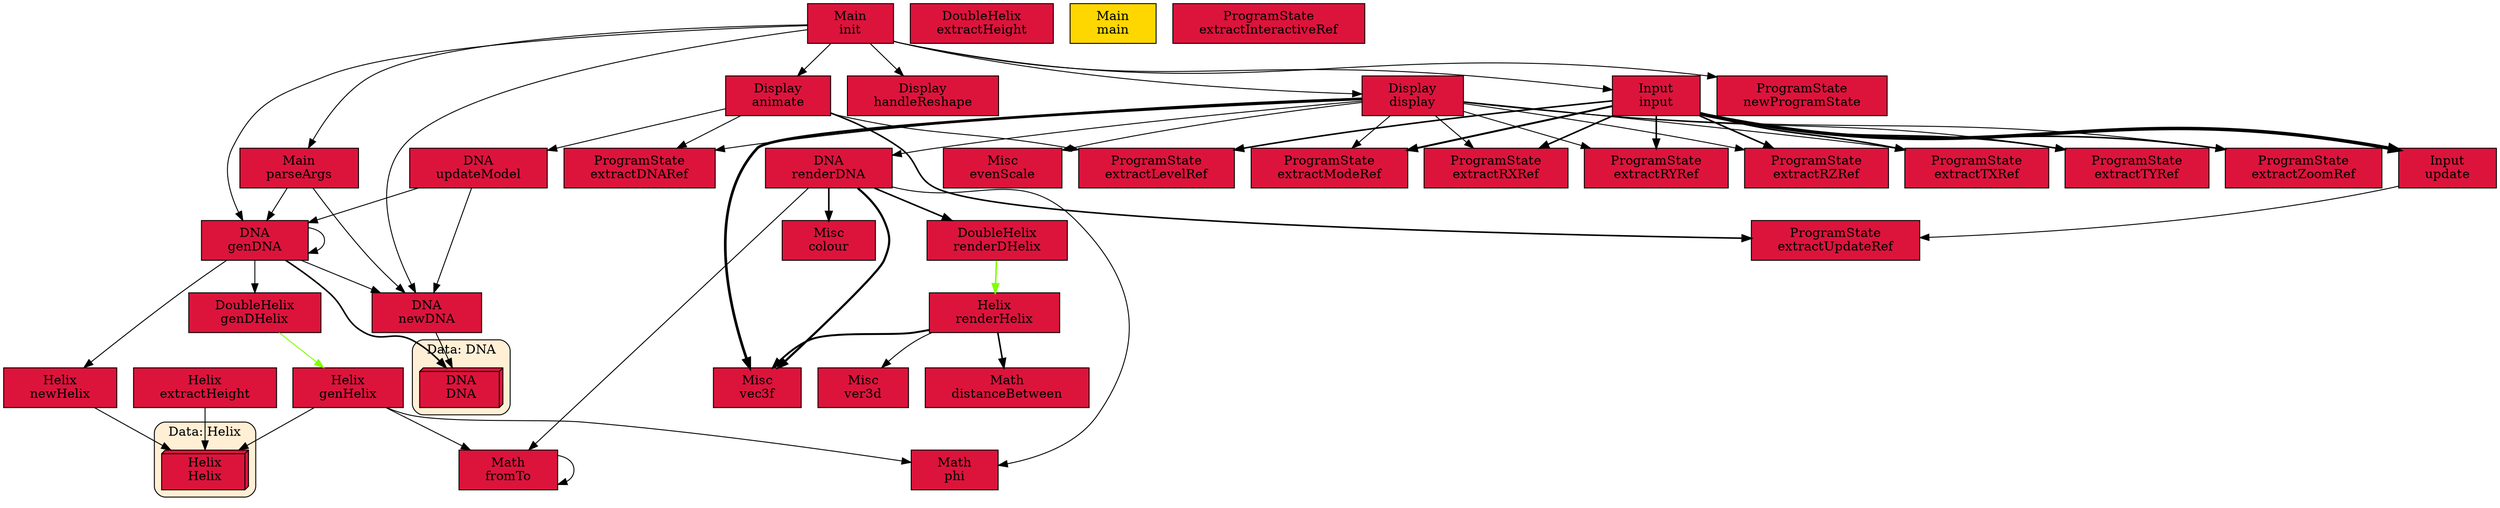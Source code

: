 digraph "Entire Codebase" {
    node [margin="0.4,0.1"
         ,style=filled];
    subgraph cluster_Data_DNA {
        graph [label="Data: DNA"
              ,style="filled,rounded"
              ,fillcolor=papayawhip];
        1 [label="DNA\nDNA"
          ,shape=box3d
          ,fillcolor=crimson
          ,style="filled,solid"];
    }
    subgraph cluster_Data_Helix {
        graph [label="Data: Helix"
              ,style="filled,rounded"
              ,fillcolor=papayawhip];
        12 [label="Helix\nHelix"
           ,shape=box3d
           ,fillcolor=crimson
           ,style="filled,solid"];
    }
    2 [label="DNA\ngenDNA"
      ,shape=box
      ,fillcolor=crimson
      ,style="filled,solid"];
    3 [label="DNA\nnewDNA"
      ,shape=box
      ,fillcolor=crimson
      ,style="filled,solid"];
    4 [label="DNA\nrenderDNA"
      ,shape=box
      ,fillcolor=crimson
      ,style="filled,solid"];
    5 [label="DNA\nupdateModel"
      ,shape=box
      ,fillcolor=crimson
      ,style="filled,solid"];
    6 [label="Display\nanimate"
      ,shape=box
      ,fillcolor=crimson
      ,style="filled,solid"];
    7 [label="Display\ndisplay"
      ,shape=box
      ,fillcolor=crimson
      ,style="filled,solid"];
    8 [label="Display\nhandleReshape"
      ,shape=box
      ,fillcolor=crimson
      ,style="filled,solid"];
    9 [label="DoubleHelix\nextractHeight"
      ,shape=box
      ,fillcolor=crimson
      ,style="filled,solid"];
    10 [label="DoubleHelix\ngenDHelix"
       ,shape=box
       ,fillcolor=crimson
       ,style="filled,solid"];
    11 [label="DoubleHelix\nrenderDHelix"
       ,shape=box
       ,fillcolor=crimson
       ,style="filled,solid"];
    13 [label="Helix\nextractHeight"
       ,shape=box
       ,fillcolor=crimson
       ,style="filled,solid"];
    14 [label="Helix\ngenHelix"
       ,shape=box
       ,fillcolor=crimson
       ,style="filled,solid"];
    15 [label="Helix\nnewHelix"
       ,shape=box
       ,fillcolor=crimson
       ,style="filled,solid"];
    16 [label="Helix\nrenderHelix"
       ,shape=box
       ,fillcolor=crimson
       ,style="filled,solid"];
    17 [label="Input\ninput"
       ,shape=box
       ,fillcolor=crimson
       ,style="filled,solid"];
    18 [label="Input\nupdate"
       ,shape=box
       ,fillcolor=crimson
       ,style="filled,solid"];
    19 [label="Main\ninit"
       ,shape=box
       ,fillcolor=crimson
       ,style="filled,solid"];
    20 [label="Main\nmain"
       ,shape=box
       ,fillcolor=gold
       ,style="filled,solid"];
    21 [label="Main\nparseArgs"
       ,shape=box
       ,fillcolor=crimson
       ,style="filled,solid"];
    22 [label="Math\ndistanceBetween"
       ,shape=box
       ,fillcolor=crimson
       ,style="filled,solid"];
    23 [label="Math\nfromTo"
       ,shape=box
       ,fillcolor=crimson
       ,style="filled,solid"];
    24 [label="Math\nphi"
       ,shape=box
       ,fillcolor=crimson
       ,style="filled,solid"];
    25 [label="Misc\ncolour"
       ,shape=box
       ,fillcolor=crimson
       ,style="filled,solid"];
    26 [label="Misc\nevenScale"
       ,shape=box
       ,fillcolor=crimson
       ,style="filled,solid"];
    27 [label="Misc\nvec3f"
       ,shape=box
       ,fillcolor=crimson
       ,style="filled,solid"];
    28 [label="Misc\nver3d"
       ,shape=box
       ,fillcolor=crimson
       ,style="filled,solid"];
    29 [label="ProgramState\nextractDNARef"
       ,shape=box
       ,fillcolor=crimson
       ,style="filled,solid"];
    30 [label="ProgramState\nextractInteractiveRef"
       ,shape=box
       ,fillcolor=crimson
       ,style="filled,solid"];
    31 [label="ProgramState\nextractLevelRef"
       ,shape=box
       ,fillcolor=crimson
       ,style="filled,solid"];
    32 [label="ProgramState\nextractModeRef"
       ,shape=box
       ,fillcolor=crimson
       ,style="filled,solid"];
    33 [label="ProgramState\nextractRXRef"
       ,shape=box
       ,fillcolor=crimson
       ,style="filled,solid"];
    34 [label="ProgramState\nextractRYRef"
       ,shape=box
       ,fillcolor=crimson
       ,style="filled,solid"];
    35 [label="ProgramState\nextractRZRef"
       ,shape=box
       ,fillcolor=crimson
       ,style="filled,solid"];
    36 [label="ProgramState\nextractTXRef"
       ,shape=box
       ,fillcolor=crimson
       ,style="filled,solid"];
    37 [label="ProgramState\nextractTYRef"
       ,shape=box
       ,fillcolor=crimson
       ,style="filled,solid"];
    38 [label="ProgramState\nextractUpdateRef"
       ,shape=box
       ,fillcolor=crimson
       ,style="filled,solid"];
    39 [label="ProgramState\nextractZoomRef"
       ,shape=box
       ,fillcolor=crimson
       ,style="filled,solid"];
    40 [label="ProgramState\nnewProgramState"
       ,shape=box
       ,fillcolor=crimson
       ,style="filled,solid"];
    2 -> 1 [penwidth=1.6931471805599454
           ,color=black];
    2 -> 2 [penwidth=1,color=black];
    2 -> 3 [penwidth=1,color=black];
    2 -> 10 [penwidth=1
            ,color=black];
    2 -> 15 [penwidth=1
            ,color=black];
    3 -> 1 [penwidth=1,color=black];
    4 -> 11 [penwidth=1.6931471805599454
            ,color=black];
    4 -> 23 [penwidth=1
            ,color=black];
    4 -> 24 [penwidth=1
            ,color=black];
    4 -> 25 [penwidth=1.6931471805599454
            ,color=black];
    4 -> 27 [penwidth=2.386294361119891
            ,color=black];
    5 -> 2 [penwidth=1,color=black];
    5 -> 3 [penwidth=1,color=black];
    6 -> 5 [penwidth=1,color=black];
    6 -> 29 [penwidth=1
            ,color=black];
    6 -> 31 [penwidth=1
            ,color=black];
    6 -> 38 [penwidth=1.6931471805599454
            ,color=black];
    7 -> 4 [penwidth=1,color=black];
    7 -> 26 [penwidth=1
            ,color=black];
    7 -> 27 [penwidth=2.9459101490553135
            ,color=black];
    7 -> 29 [penwidth=1
            ,color=black];
    7 -> 32 [penwidth=1
            ,color=black];
    7 -> 33 [penwidth=1
            ,color=black];
    7 -> 34 [penwidth=1
            ,color=black];
    7 -> 35 [penwidth=1
            ,color=black];
    7 -> 36 [penwidth=1
            ,color=black];
    7 -> 37 [penwidth=1
            ,color=black];
    7 -> 39 [penwidth=1
            ,color=black];
    10 -> 14 [penwidth=1
             ,color=chartreuse];
    11 -> 16 [penwidth=1.6931471805599454
             ,color=chartreuse];
    13 -> 12 [penwidth=1
             ,color=black];
    14 -> 12 [penwidth=1
             ,color=black];
    14 -> 23 [penwidth=1
             ,color=black];
    14 -> 24 [penwidth=1
             ,color=black];
    15 -> 12 [penwidth=1
             ,color=black];
    16 -> 22 [penwidth=1.6931471805599454
             ,color=black];
    16 -> 27 [penwidth=2.09861228866811
             ,color=black];
    16 -> 28 [penwidth=1
             ,color=black];
    17 -> 18 [penwidth=3.833213344056216
             ,color=black];
    17 -> 31 [penwidth=1.6931471805599454
             ,color=black];
    17 -> 32 [penwidth=2.09861228866811
             ,color=black];
    17 -> 33 [penwidth=1.6931471805599454
             ,color=black];
    17 -> 34 [penwidth=1.6931471805599454
             ,color=black];
    17 -> 35 [penwidth=1.6931471805599454
             ,color=black];
    17 -> 36 [penwidth=1.6931471805599454
             ,color=black];
    17 -> 37 [penwidth=1.6931471805599454
             ,color=black];
    17 -> 39 [penwidth=1.6931471805599454
             ,color=black];
    18 -> 38 [penwidth=1
             ,color=black];
    19 -> 2 [penwidth=1
            ,color=black];
    19 -> 3 [penwidth=1
            ,color=black];
    19 -> 6 [penwidth=1
            ,color=black];
    19 -> 7 [penwidth=1
            ,color=black];
    19 -> 8 [penwidth=1
            ,color=black];
    19 -> 17 [penwidth=1
             ,color=black];
    19 -> 21 [penwidth=1
             ,color=black];
    19 -> 40 [penwidth=1
             ,color=black];
    21 -> 2 [penwidth=1
            ,color=black];
    21 -> 3 [penwidth=1
            ,color=black];
    23 -> 23 [penwidth=1
             ,color=black];
}
